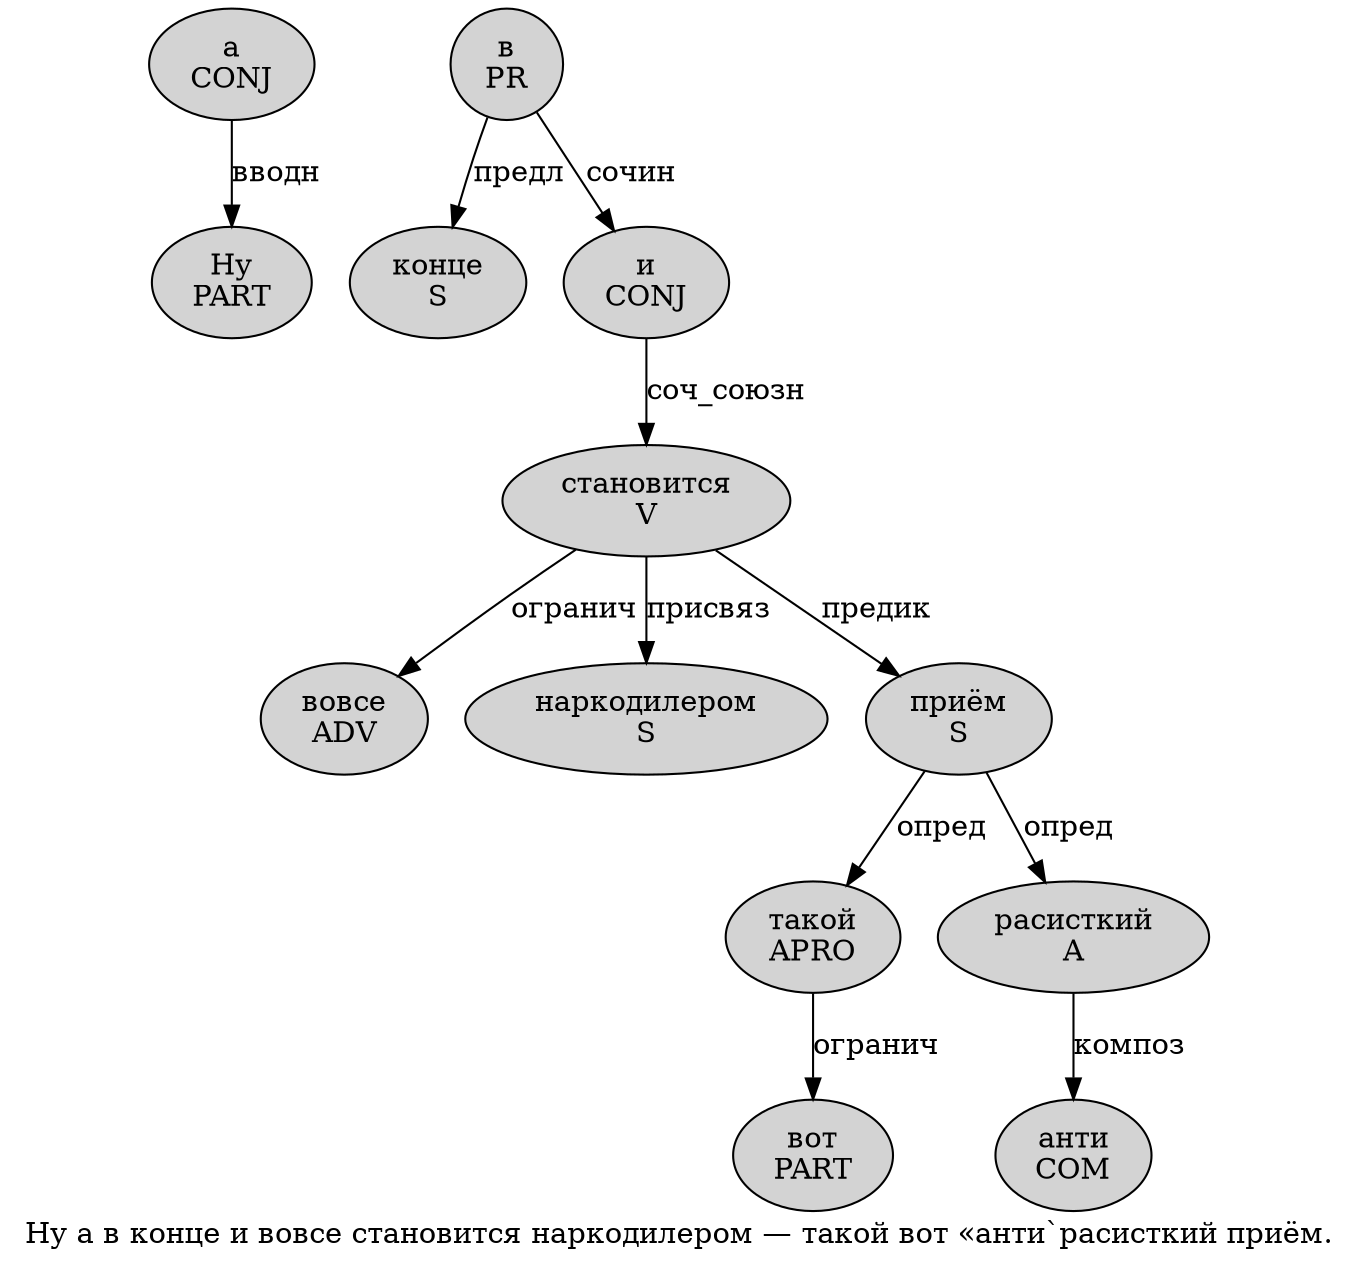digraph SENTENCE_4219 {
	graph [label="Ну а в конце и вовсе становится наркодилером — такой вот «анти`расисткий приём."]
	node [style=filled]
		0 [label="Ну
PART" color="" fillcolor=lightgray penwidth=1 shape=ellipse]
		1 [label="а
CONJ" color="" fillcolor=lightgray penwidth=1 shape=ellipse]
		2 [label="в
PR" color="" fillcolor=lightgray penwidth=1 shape=ellipse]
		3 [label="конце
S" color="" fillcolor=lightgray penwidth=1 shape=ellipse]
		4 [label="и
CONJ" color="" fillcolor=lightgray penwidth=1 shape=ellipse]
		5 [label="вовсе
ADV" color="" fillcolor=lightgray penwidth=1 shape=ellipse]
		6 [label="становится
V" color="" fillcolor=lightgray penwidth=1 shape=ellipse]
		7 [label="наркодилером
S" color="" fillcolor=lightgray penwidth=1 shape=ellipse]
		9 [label="такой
APRO" color="" fillcolor=lightgray penwidth=1 shape=ellipse]
		10 [label="вот
PART" color="" fillcolor=lightgray penwidth=1 shape=ellipse]
		12 [label="анти
COM" color="" fillcolor=lightgray penwidth=1 shape=ellipse]
		14 [label="расисткий
A" color="" fillcolor=lightgray penwidth=1 shape=ellipse]
		15 [label="приём
S" color="" fillcolor=lightgray penwidth=1 shape=ellipse]
			4 -> 6 [label="соч_союзн"]
			9 -> 10 [label="огранич"]
			14 -> 12 [label="композ"]
			1 -> 0 [label="вводн"]
			6 -> 5 [label="огранич"]
			6 -> 7 [label="присвяз"]
			6 -> 15 [label="предик"]
			2 -> 3 [label="предл"]
			2 -> 4 [label="сочин"]
			15 -> 9 [label="опред"]
			15 -> 14 [label="опред"]
}